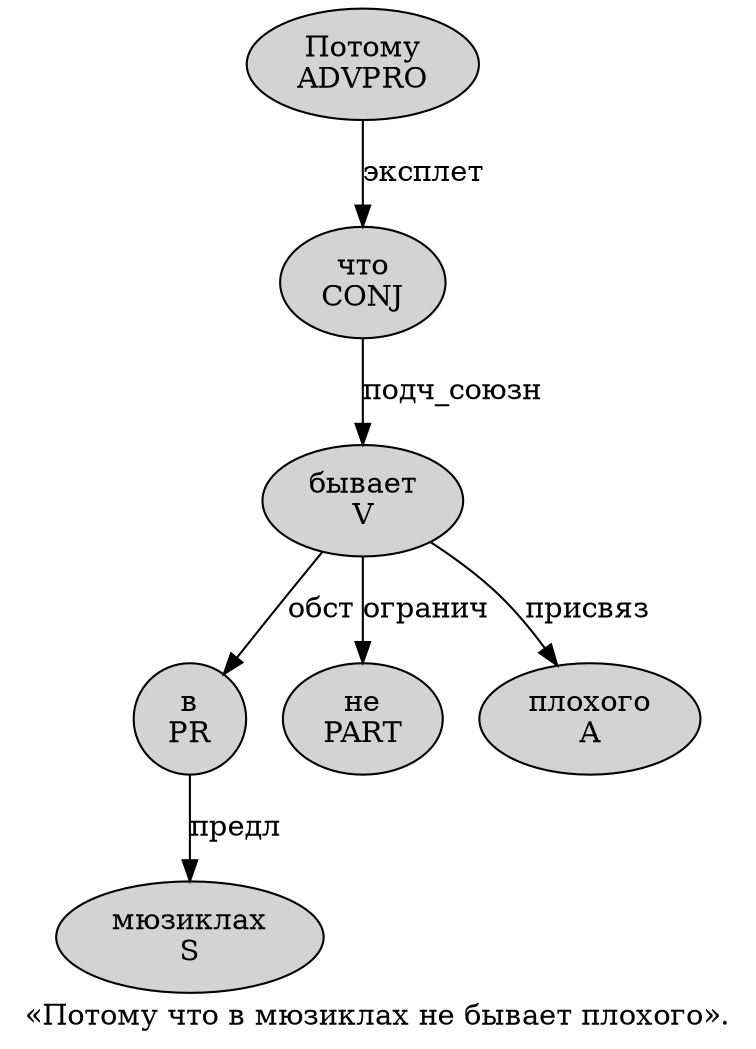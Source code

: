 digraph SENTENCE_86 {
	graph [label="«Потому что в мюзиклах не бывает плохого»."]
	node [style=filled]
		1 [label="Потому
ADVPRO" color="" fillcolor=lightgray penwidth=1 shape=ellipse]
		2 [label="что
CONJ" color="" fillcolor=lightgray penwidth=1 shape=ellipse]
		3 [label="в
PR" color="" fillcolor=lightgray penwidth=1 shape=ellipse]
		4 [label="мюзиклах
S" color="" fillcolor=lightgray penwidth=1 shape=ellipse]
		5 [label="не
PART" color="" fillcolor=lightgray penwidth=1 shape=ellipse]
		6 [label="бывает
V" color="" fillcolor=lightgray penwidth=1 shape=ellipse]
		7 [label="плохого
A" color="" fillcolor=lightgray penwidth=1 shape=ellipse]
			2 -> 6 [label="подч_союзн"]
			1 -> 2 [label="эксплет"]
			6 -> 3 [label="обст"]
			6 -> 5 [label="огранич"]
			6 -> 7 [label="присвяз"]
			3 -> 4 [label="предл"]
}